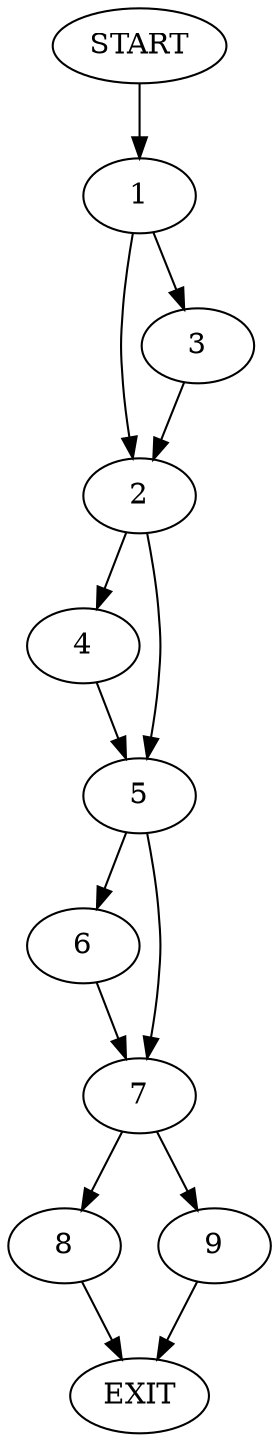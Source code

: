 digraph {
0 [label="START"]
10 [label="EXIT"]
0 -> 1
1 -> 2
1 -> 3
3 -> 2
2 -> 4
2 -> 5
5 -> 6
5 -> 7
4 -> 5
7 -> 8
7 -> 9
6 -> 7
8 -> 10
9 -> 10
}
